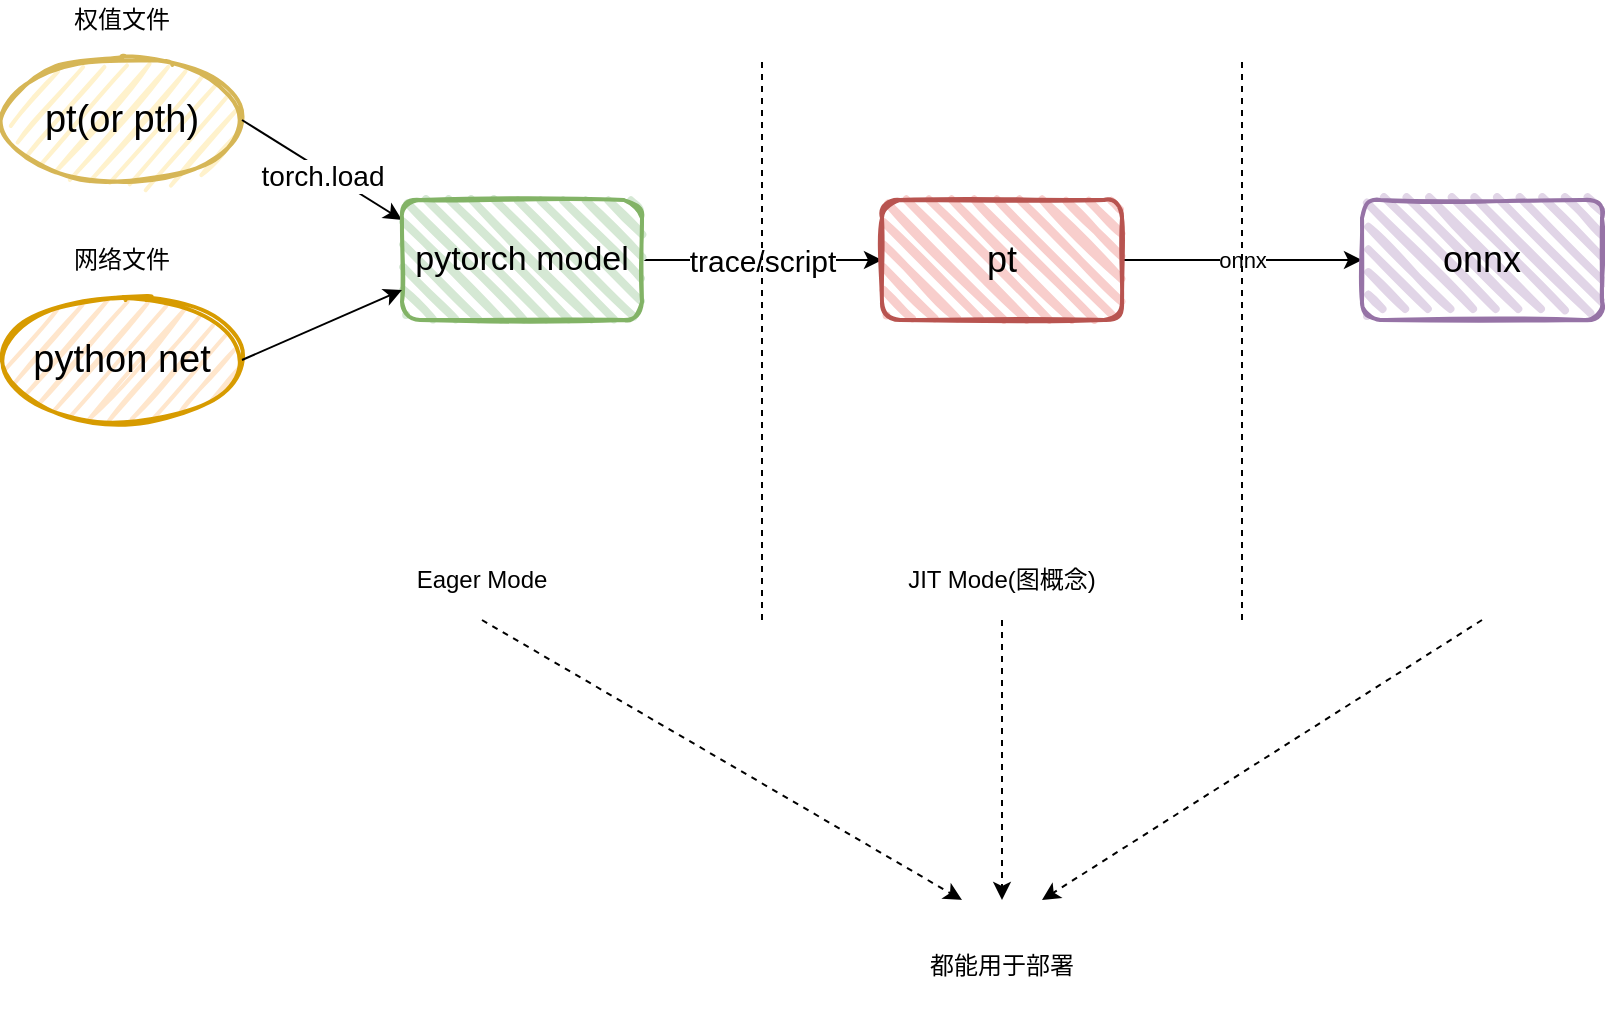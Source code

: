 <mxfile version="15.2.9" type="github">
  <diagram id="pyqLne2hM9_6e8NJ83Q8" name="Page-1">
    <mxGraphModel dx="1185" dy="667" grid="1" gridSize="10" guides="1" tooltips="1" connect="1" arrows="1" fold="1" page="1" pageScale="1" pageWidth="827" pageHeight="1169" math="0" shadow="0">
      <root>
        <mxCell id="0" />
        <mxCell id="1" parent="0" />
        <mxCell id="WrOhdtvvq9HQcneKHNoh-1" value="&lt;font style=&quot;font-size: 19px&quot;&gt;pt(or pth)&lt;/font&gt;" style="ellipse;whiteSpace=wrap;html=1;strokeWidth=2;fillWeight=2;hachureGap=8;fillColor=#fff2cc;fillStyle=auto;sketch=1;strokeColor=#d6b656;" vertex="1" parent="1">
          <mxGeometry x="40" y="160" width="120" height="60" as="geometry" />
        </mxCell>
        <mxCell id="WrOhdtvvq9HQcneKHNoh-2" value="&lt;font style=&quot;font-size: 19px&quot;&gt;python net&lt;/font&gt;" style="ellipse;whiteSpace=wrap;html=1;strokeWidth=2;fillWeight=2;hachureGap=8;fillColor=#ffe6cc;fillStyle=auto;sketch=1;strokeColor=#d79b00;" vertex="1" parent="1">
          <mxGeometry x="40" y="280" width="120" height="60" as="geometry" />
        </mxCell>
        <mxCell id="WrOhdtvvq9HQcneKHNoh-3" value="" style="endArrow=classic;html=1;exitX=1;exitY=0.5;exitDx=0;exitDy=0;" edge="1" parent="1" source="WrOhdtvvq9HQcneKHNoh-1">
          <mxGeometry width="50" height="50" relative="1" as="geometry">
            <mxPoint x="200" y="210" as="sourcePoint" />
            <mxPoint x="240" y="240" as="targetPoint" />
          </mxGeometry>
        </mxCell>
        <mxCell id="WrOhdtvvq9HQcneKHNoh-10" value="&lt;font style=&quot;font-size: 14px&quot;&gt;torch.load&lt;/font&gt;" style="edgeLabel;html=1;align=center;verticalAlign=middle;resizable=0;points=[];" vertex="1" connectable="0" parent="WrOhdtvvq9HQcneKHNoh-3">
          <mxGeometry x="0.249" y="4" relative="1" as="geometry">
            <mxPoint x="-12" as="offset" />
          </mxGeometry>
        </mxCell>
        <mxCell id="WrOhdtvvq9HQcneKHNoh-7" value="" style="edgeStyle=orthogonalEdgeStyle;rounded=0;orthogonalLoop=1;jettySize=auto;html=1;" edge="1" parent="1" source="WrOhdtvvq9HQcneKHNoh-4" target="WrOhdtvvq9HQcneKHNoh-6">
          <mxGeometry relative="1" as="geometry" />
        </mxCell>
        <mxCell id="WrOhdtvvq9HQcneKHNoh-12" value="&lt;font style=&quot;font-size: 15px&quot;&gt;trace/script&lt;/font&gt;" style="edgeLabel;html=1;align=center;verticalAlign=middle;resizable=0;points=[];" vertex="1" connectable="0" parent="WrOhdtvvq9HQcneKHNoh-7">
          <mxGeometry x="0.217" relative="1" as="geometry">
            <mxPoint x="-13" as="offset" />
          </mxGeometry>
        </mxCell>
        <mxCell id="WrOhdtvvq9HQcneKHNoh-4" value="&lt;font style=&quot;font-size: 17px&quot;&gt;pytorch model&lt;/font&gt;" style="rounded=1;whiteSpace=wrap;html=1;strokeWidth=2;fillWeight=4;hachureGap=8;hachureAngle=45;fillColor=#d5e8d4;sketch=1;strokeColor=#82b366;" vertex="1" parent="1">
          <mxGeometry x="240" y="230" width="120" height="60" as="geometry" />
        </mxCell>
        <mxCell id="WrOhdtvvq9HQcneKHNoh-5" value="" style="endArrow=classic;html=1;entryX=0;entryY=0.75;entryDx=0;entryDy=0;" edge="1" parent="1" target="WrOhdtvvq9HQcneKHNoh-4">
          <mxGeometry width="50" height="50" relative="1" as="geometry">
            <mxPoint x="160" y="310" as="sourcePoint" />
            <mxPoint x="210" y="260" as="targetPoint" />
          </mxGeometry>
        </mxCell>
        <mxCell id="WrOhdtvvq9HQcneKHNoh-9" value="" style="edgeStyle=orthogonalEdgeStyle;rounded=0;orthogonalLoop=1;jettySize=auto;html=1;" edge="1" parent="1" source="WrOhdtvvq9HQcneKHNoh-6" target="WrOhdtvvq9HQcneKHNoh-8">
          <mxGeometry relative="1" as="geometry" />
        </mxCell>
        <mxCell id="WrOhdtvvq9HQcneKHNoh-13" value="onnx" style="edgeLabel;html=1;align=center;verticalAlign=middle;resizable=0;points=[];" vertex="1" connectable="0" parent="WrOhdtvvq9HQcneKHNoh-9">
          <mxGeometry x="0.217" y="-2" relative="1" as="geometry">
            <mxPoint x="-13" y="-2" as="offset" />
          </mxGeometry>
        </mxCell>
        <mxCell id="WrOhdtvvq9HQcneKHNoh-6" value="&lt;font style=&quot;font-size: 18px&quot;&gt;pt&lt;/font&gt;" style="whiteSpace=wrap;html=1;rounded=1;strokeWidth=2;fillColor=#f8cecc;sketch=1;fillWeight=4;hachureGap=8;hachureAngle=45;strokeColor=#b85450;" vertex="1" parent="1">
          <mxGeometry x="480" y="230" width="120" height="60" as="geometry" />
        </mxCell>
        <mxCell id="WrOhdtvvq9HQcneKHNoh-8" value="&lt;font style=&quot;font-size: 18px&quot;&gt;onnx&lt;/font&gt;" style="whiteSpace=wrap;html=1;rounded=1;strokeWidth=2;fillColor=#e1d5e7;sketch=1;fillWeight=4;hachureGap=8;hachureAngle=45;strokeColor=#9673a6;" vertex="1" parent="1">
          <mxGeometry x="720" y="230" width="120" height="60" as="geometry" />
        </mxCell>
        <mxCell id="WrOhdtvvq9HQcneKHNoh-11" value="权值文件" style="text;html=1;strokeColor=none;fillColor=none;align=center;verticalAlign=middle;whiteSpace=wrap;rounded=0;" vertex="1" parent="1">
          <mxGeometry x="70" y="130" width="60" height="20" as="geometry" />
        </mxCell>
        <mxCell id="WrOhdtvvq9HQcneKHNoh-16" value="" style="endArrow=none;html=1;dashed=1;" edge="1" parent="1">
          <mxGeometry width="50" height="50" relative="1" as="geometry">
            <mxPoint x="420" y="440" as="sourcePoint" />
            <mxPoint x="420" y="160" as="targetPoint" />
          </mxGeometry>
        </mxCell>
        <mxCell id="WrOhdtvvq9HQcneKHNoh-17" value="" style="endArrow=none;html=1;dashed=1;" edge="1" parent="1">
          <mxGeometry width="50" height="50" relative="1" as="geometry">
            <mxPoint x="660" y="440" as="sourcePoint" />
            <mxPoint x="660" y="160" as="targetPoint" />
          </mxGeometry>
        </mxCell>
        <mxCell id="WrOhdtvvq9HQcneKHNoh-18" value="网络文件" style="text;html=1;strokeColor=none;fillColor=none;align=center;verticalAlign=middle;whiteSpace=wrap;rounded=0;" vertex="1" parent="1">
          <mxGeometry x="70" y="250" width="60" height="20" as="geometry" />
        </mxCell>
        <mxCell id="WrOhdtvvq9HQcneKHNoh-19" value="Eager Mode" style="text;html=1;strokeColor=none;fillColor=none;align=center;verticalAlign=middle;whiteSpace=wrap;rounded=0;" vertex="1" parent="1">
          <mxGeometry x="200" y="400" width="160" height="40" as="geometry" />
        </mxCell>
        <mxCell id="WrOhdtvvq9HQcneKHNoh-20" value="JIT Mode(图概念)" style="text;html=1;strokeColor=none;fillColor=none;align=center;verticalAlign=middle;whiteSpace=wrap;rounded=0;" vertex="1" parent="1">
          <mxGeometry x="460" y="400" width="160" height="40" as="geometry" />
        </mxCell>
        <mxCell id="WrOhdtvvq9HQcneKHNoh-21" value="" style="endArrow=classic;html=1;dashed=1;" edge="1" parent="1">
          <mxGeometry width="50" height="50" relative="1" as="geometry">
            <mxPoint x="780" y="440" as="sourcePoint" />
            <mxPoint x="560" y="580" as="targetPoint" />
          </mxGeometry>
        </mxCell>
        <mxCell id="WrOhdtvvq9HQcneKHNoh-22" value="" style="endArrow=classic;html=1;dashed=1;exitX=0.5;exitY=1;exitDx=0;exitDy=0;" edge="1" parent="1" source="WrOhdtvvq9HQcneKHNoh-19">
          <mxGeometry width="50" height="50" relative="1" as="geometry">
            <mxPoint x="260" y="455" as="sourcePoint" />
            <mxPoint x="520" y="580" as="targetPoint" />
          </mxGeometry>
        </mxCell>
        <mxCell id="WrOhdtvvq9HQcneKHNoh-23" value="" style="endArrow=classic;html=1;dashed=1;exitX=0.5;exitY=1;exitDx=0;exitDy=0;" edge="1" parent="1" source="WrOhdtvvq9HQcneKHNoh-20">
          <mxGeometry width="50" height="50" relative="1" as="geometry">
            <mxPoint x="790" y="450" as="sourcePoint" />
            <mxPoint x="540" y="580" as="targetPoint" />
          </mxGeometry>
        </mxCell>
        <mxCell id="WrOhdtvvq9HQcneKHNoh-25" value="都能用于部署" style="text;html=1;strokeColor=none;fillColor=none;align=center;verticalAlign=middle;whiteSpace=wrap;rounded=0;" vertex="1" parent="1">
          <mxGeometry x="480" y="585" width="120" height="55" as="geometry" />
        </mxCell>
      </root>
    </mxGraphModel>
  </diagram>
</mxfile>
